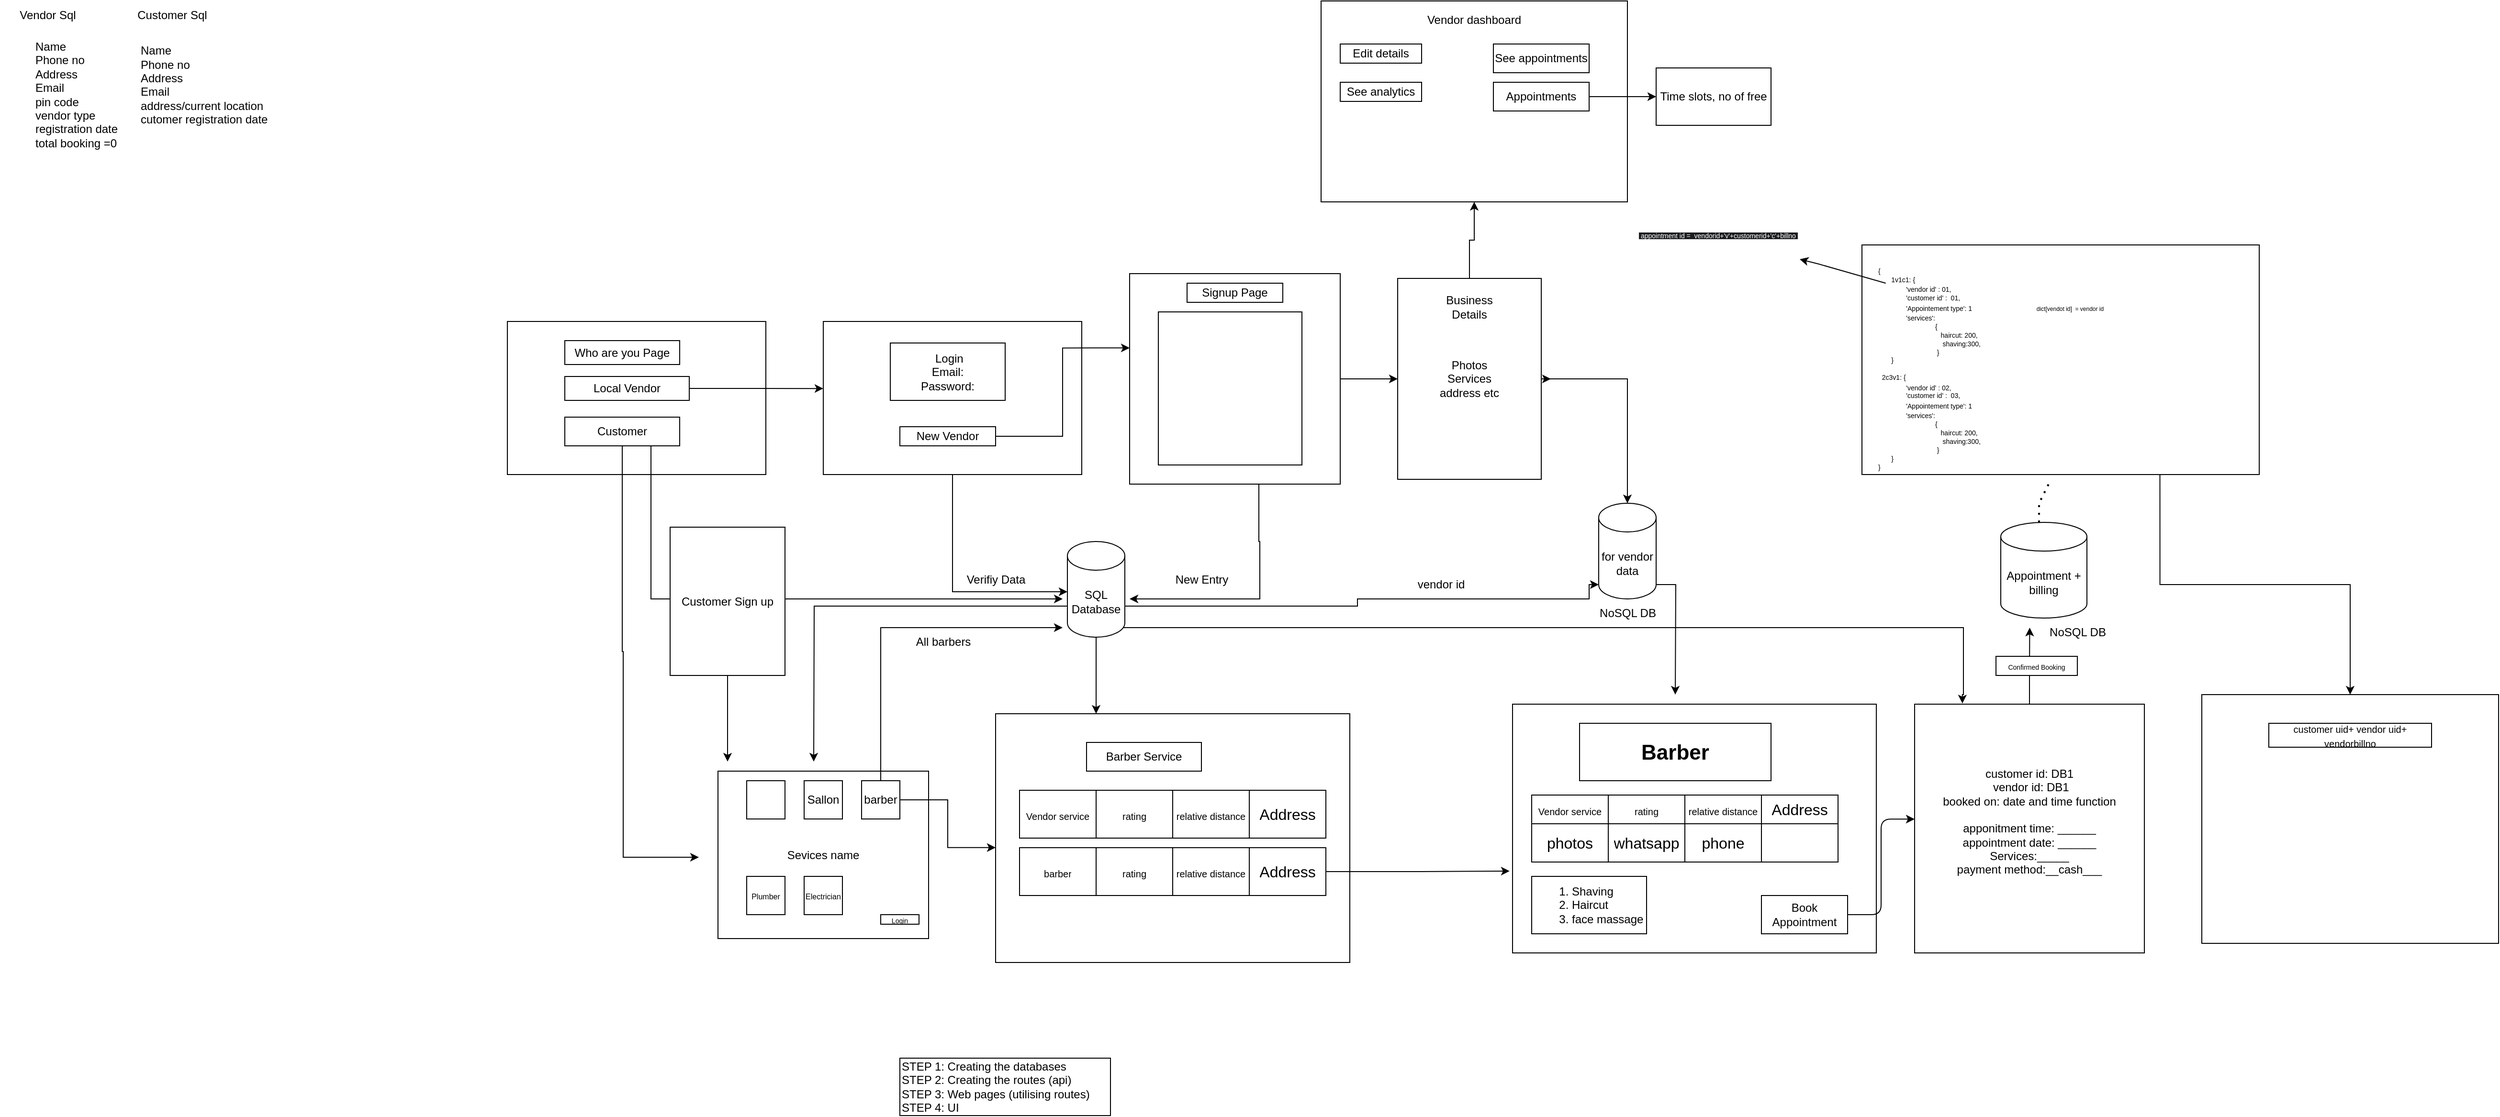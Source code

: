 <mxfile>
    <diagram name="Page-1" id="tv_1hQJkHdqZI4EBZyVL">
        <mxGraphModel dx="1446" dy="1278" grid="1" gridSize="10" guides="1" tooltips="1" connect="1" arrows="1" fold="1" page="1" pageScale="1" pageWidth="850" pageHeight="1100" math="0" shadow="0">
            <root>
                <mxCell id="0"/>
                <mxCell id="1" parent="0"/>
                <mxCell id="Dx2BUCvLWsKzCXqUlLw3-6" value="" style="rounded=0;whiteSpace=wrap;html=1;" parent="1" vertex="1">
                    <mxGeometry x="1510" y="470" width="310" height="260" as="geometry"/>
                </mxCell>
                <mxCell id="hY3pxkbxS_bQR6AZCW12-1" value="" style="rounded=0;whiteSpace=wrap;html=1;" parent="1" vertex="1">
                    <mxGeometry x="70" y="80" width="270" height="160" as="geometry"/>
                </mxCell>
                <mxCell id="hY3pxkbxS_bQR6AZCW12-2" value="&amp;nbsp;Login&lt;div&gt;Email:&lt;br&gt;Password:&lt;/div&gt;" style="rounded=0;whiteSpace=wrap;html=1;" parent="1" vertex="1">
                    <mxGeometry x="140" y="102.5" width="120" height="60" as="geometry"/>
                </mxCell>
                <mxCell id="hY3pxkbxS_bQR6AZCW12-46" style="edgeStyle=orthogonalEdgeStyle;rounded=0;orthogonalLoop=1;jettySize=auto;html=1;" parent="1" source="hY3pxkbxS_bQR6AZCW12-3" edge="1">
                    <mxGeometry relative="1" as="geometry">
                        <mxPoint x="390" y="370" as="targetPoint"/>
                        <Array as="points">
                            <mxPoint x="525" y="310"/>
                            <mxPoint x="526" y="310"/>
                            <mxPoint x="526" y="370"/>
                        </Array>
                    </mxGeometry>
                </mxCell>
                <mxCell id="Dx2BUCvLWsKzCXqUlLw3-31" value="" style="edgeStyle=orthogonalEdgeStyle;rounded=0;orthogonalLoop=1;jettySize=auto;html=1;" parent="1" source="hY3pxkbxS_bQR6AZCW12-3" target="Dx2BUCvLWsKzCXqUlLw3-30" edge="1">
                    <mxGeometry relative="1" as="geometry"/>
                </mxCell>
                <mxCell id="hY3pxkbxS_bQR6AZCW12-3" value="" style="rounded=0;whiteSpace=wrap;html=1;" parent="1" vertex="1">
                    <mxGeometry x="390" y="30" width="220" height="220" as="geometry"/>
                </mxCell>
                <mxCell id="hY3pxkbxS_bQR6AZCW12-4" value="Signup Page" style="rounded=0;whiteSpace=wrap;html=1;" parent="1" vertex="1">
                    <mxGeometry x="450" y="40" width="100" height="20" as="geometry"/>
                </mxCell>
                <mxCell id="hY3pxkbxS_bQR6AZCW12-5" value="" style="rounded=0;whiteSpace=wrap;html=1;" parent="1" vertex="1">
                    <mxGeometry x="420" y="70" width="150" height="160" as="geometry"/>
                </mxCell>
                <mxCell id="hY3pxkbxS_bQR6AZCW12-7" value="" style="rounded=0;whiteSpace=wrap;html=1;" parent="1" vertex="1">
                    <mxGeometry x="250" y="490" width="370" height="260" as="geometry"/>
                </mxCell>
                <mxCell id="hY3pxkbxS_bQR6AZCW12-8" value="Barber Service" style="rounded=0;whiteSpace=wrap;html=1;" parent="1" vertex="1">
                    <mxGeometry x="345" y="520" width="120" height="30" as="geometry"/>
                </mxCell>
                <mxCell id="hY3pxkbxS_bQR6AZCW12-31" style="edgeStyle=orthogonalEdgeStyle;rounded=0;orthogonalLoop=1;jettySize=auto;html=1;" parent="1" source="hY3pxkbxS_bQR6AZCW12-24" target="hY3pxkbxS_bQR6AZCW12-7" edge="1">
                    <mxGeometry relative="1" as="geometry">
                        <Array as="points">
                            <mxPoint x="355" y="480"/>
                            <mxPoint x="355" y="480"/>
                        </Array>
                    </mxGeometry>
                </mxCell>
                <mxCell id="hY3pxkbxS_bQR6AZCW12-91" style="edgeStyle=orthogonalEdgeStyle;rounded=0;orthogonalLoop=1;jettySize=auto;html=1;exitX=0;exitY=0;exitDx=0;exitDy=67.5;exitPerimeter=0;" parent="1" source="hY3pxkbxS_bQR6AZCW12-24" edge="1">
                    <mxGeometry relative="1" as="geometry">
                        <mxPoint x="60" y="540.0" as="targetPoint"/>
                    </mxGeometry>
                </mxCell>
                <mxCell id="Dx2BUCvLWsKzCXqUlLw3-17" style="edgeStyle=orthogonalEdgeStyle;rounded=0;orthogonalLoop=1;jettySize=auto;html=1;exitX=0.855;exitY=1;exitDx=0;exitDy=-4.35;exitPerimeter=0;entryX=0.208;entryY=-0.003;entryDx=0;entryDy=0;entryPerimeter=0;" parent="1" source="hY3pxkbxS_bQR6AZCW12-24" target="Dx2BUCvLWsKzCXqUlLw3-16" edge="1">
                    <mxGeometry relative="1" as="geometry">
                        <mxPoint x="1260" y="470" as="targetPoint"/>
                        <Array as="points">
                            <mxPoint x="376" y="400"/>
                            <mxPoint x="1261" y="400"/>
                            <mxPoint x="1261" y="470"/>
                            <mxPoint x="1260" y="470"/>
                        </Array>
                    </mxGeometry>
                </mxCell>
                <mxCell id="Dx2BUCvLWsKzCXqUlLw3-21" style="edgeStyle=orthogonalEdgeStyle;rounded=0;orthogonalLoop=1;jettySize=auto;html=1;exitX=1;exitY=0;exitDx=0;exitDy=67.5;exitPerimeter=0;entryX=0;entryY=1;entryDx=0;entryDy=-15;entryPerimeter=0;" parent="1" source="hY3pxkbxS_bQR6AZCW12-24" target="Dx2BUCvLWsKzCXqUlLw3-4" edge="1">
                    <mxGeometry relative="1" as="geometry">
                        <mxPoint x="870" y="360" as="targetPoint"/>
                        <Array as="points">
                            <mxPoint x="628" y="378"/>
                            <mxPoint x="628" y="370"/>
                            <mxPoint x="870" y="370"/>
                            <mxPoint x="870" y="355"/>
                        </Array>
                    </mxGeometry>
                </mxCell>
                <mxCell id="hY3pxkbxS_bQR6AZCW12-24" value="SQL Database" style="shape=cylinder3;whiteSpace=wrap;html=1;boundedLbl=1;backgroundOutline=1;size=15;" parent="1" vertex="1">
                    <mxGeometry x="325" y="310" width="60" height="100" as="geometry"/>
                </mxCell>
                <mxCell id="hY3pxkbxS_bQR6AZCW12-25" style="edgeStyle=orthogonalEdgeStyle;rounded=0;orthogonalLoop=1;jettySize=auto;html=1;entryX=0;entryY=0;entryDx=0;entryDy=52.5;entryPerimeter=0;" parent="1" source="hY3pxkbxS_bQR6AZCW12-1" target="hY3pxkbxS_bQR6AZCW12-24" edge="1">
                    <mxGeometry relative="1" as="geometry"/>
                </mxCell>
                <mxCell id="hY3pxkbxS_bQR6AZCW12-27" value="Verifiy Data" style="text;html=1;align=center;verticalAlign=middle;resizable=0;points=[];autosize=1;strokeColor=none;fillColor=none;" parent="1" vertex="1">
                    <mxGeometry x="210" y="335" width="80" height="30" as="geometry"/>
                </mxCell>
                <mxCell id="hY3pxkbxS_bQR6AZCW12-29" value="New Entry" style="text;html=1;align=center;verticalAlign=middle;resizable=0;points=[];autosize=1;strokeColor=none;fillColor=none;" parent="1" vertex="1">
                    <mxGeometry x="425" y="335" width="80" height="30" as="geometry"/>
                </mxCell>
                <mxCell id="hY3pxkbxS_bQR6AZCW12-32" value="" style="rounded=0;whiteSpace=wrap;html=1;" parent="1" vertex="1">
                    <mxGeometry x="-260" y="80" width="270" height="160" as="geometry"/>
                </mxCell>
                <mxCell id="hY3pxkbxS_bQR6AZCW12-33" value="Who are you Page" style="rounded=0;whiteSpace=wrap;html=1;" parent="1" vertex="1">
                    <mxGeometry x="-200" y="100" width="120" height="25" as="geometry"/>
                </mxCell>
                <mxCell id="hY3pxkbxS_bQR6AZCW12-38" value="Local Vendor" style="rounded=0;whiteSpace=wrap;html=1;" parent="1" vertex="1">
                    <mxGeometry x="-200" y="137.5" width="130" height="25" as="geometry"/>
                </mxCell>
                <mxCell id="hY3pxkbxS_bQR6AZCW12-41" style="edgeStyle=orthogonalEdgeStyle;rounded=0;orthogonalLoop=1;jettySize=auto;html=1;" parent="1" source="hY3pxkbxS_bQR6AZCW12-39" edge="1">
                    <mxGeometry relative="1" as="geometry">
                        <mxPoint x="-60" y="640" as="targetPoint"/>
                        <Array as="points">
                            <mxPoint x="-140" y="425"/>
                            <mxPoint x="-139" y="425"/>
                        </Array>
                    </mxGeometry>
                </mxCell>
                <mxCell id="zxe9tG6tnXQUL3xIdXfx-1" style="edgeStyle=orthogonalEdgeStyle;rounded=0;orthogonalLoop=1;jettySize=auto;html=1;exitX=0.75;exitY=1;exitDx=0;exitDy=0;endArrow=classic;endFill=1;" parent="1" edge="1">
                    <mxGeometry relative="1" as="geometry">
                        <mxPoint x="320" y="370" as="targetPoint"/>
                        <mxPoint x="-110" y="210" as="sourcePoint"/>
                        <Array as="points">
                            <mxPoint x="-110" y="310"/>
                            <mxPoint x="-110" y="310"/>
                        </Array>
                    </mxGeometry>
                </mxCell>
                <mxCell id="hY3pxkbxS_bQR6AZCW12-39" value="Customer" style="rounded=0;whiteSpace=wrap;html=1;" parent="1" vertex="1">
                    <mxGeometry x="-200" y="180" width="120" height="30" as="geometry"/>
                </mxCell>
                <mxCell id="hY3pxkbxS_bQR6AZCW12-40" style="edgeStyle=orthogonalEdgeStyle;rounded=0;orthogonalLoop=1;jettySize=auto;html=1;entryX=0;entryY=0.438;entryDx=0;entryDy=0;entryPerimeter=0;" parent="1" source="hY3pxkbxS_bQR6AZCW12-38" target="hY3pxkbxS_bQR6AZCW12-1" edge="1">
                    <mxGeometry relative="1" as="geometry"/>
                </mxCell>
                <mxCell id="hY3pxkbxS_bQR6AZCW12-44" style="edgeStyle=orthogonalEdgeStyle;rounded=0;orthogonalLoop=1;jettySize=auto;html=1;entryX=0;entryY=0.353;entryDx=0;entryDy=0;entryPerimeter=0;" parent="1" source="hY3pxkbxS_bQR6AZCW12-43" target="hY3pxkbxS_bQR6AZCW12-3" edge="1">
                    <mxGeometry relative="1" as="geometry">
                        <mxPoint x="360" y="110" as="targetPoint"/>
                    </mxGeometry>
                </mxCell>
                <mxCell id="hY3pxkbxS_bQR6AZCW12-43" value="New Vendor" style="rounded=0;whiteSpace=wrap;html=1;" parent="1" vertex="1">
                    <mxGeometry x="150" y="190" width="100" height="20" as="geometry"/>
                </mxCell>
                <mxCell id="hY3pxkbxS_bQR6AZCW12-52" value="" style="shape=table;startSize=0;container=1;collapsible=0;childLayout=tableLayout;fontSize=16;" parent="1" vertex="1">
                    <mxGeometry x="275" y="570" width="320" height="50" as="geometry"/>
                </mxCell>
                <mxCell id="hY3pxkbxS_bQR6AZCW12-53" value="" style="shape=tableRow;horizontal=0;startSize=0;swimlaneHead=0;swimlaneBody=0;strokeColor=inherit;top=0;left=0;bottom=0;right=0;collapsible=0;dropTarget=0;fillColor=none;points=[[0,0.5],[1,0.5]];portConstraint=eastwest;fontSize=16;" parent="hY3pxkbxS_bQR6AZCW12-52" vertex="1">
                    <mxGeometry width="320" height="50" as="geometry"/>
                </mxCell>
                <mxCell id="hY3pxkbxS_bQR6AZCW12-70" value="&lt;font style=&quot;font-size: 10px;&quot;&gt;Vendor service&lt;/font&gt;" style="shape=partialRectangle;html=1;whiteSpace=wrap;connectable=0;strokeColor=inherit;overflow=hidden;fillColor=none;top=0;left=0;bottom=0;right=0;pointerEvents=1;fontSize=16;" parent="hY3pxkbxS_bQR6AZCW12-53" vertex="1">
                    <mxGeometry width="80" height="50" as="geometry">
                        <mxRectangle width="80" height="50" as="alternateBounds"/>
                    </mxGeometry>
                </mxCell>
                <mxCell id="hY3pxkbxS_bQR6AZCW12-83" value="&lt;font size=&quot;1&quot;&gt;rating&lt;/font&gt;" style="shape=partialRectangle;html=1;whiteSpace=wrap;connectable=0;strokeColor=inherit;overflow=hidden;fillColor=none;top=0;left=0;bottom=0;right=0;pointerEvents=1;fontSize=16;" parent="hY3pxkbxS_bQR6AZCW12-53" vertex="1">
                    <mxGeometry x="80" width="80" height="50" as="geometry">
                        <mxRectangle width="80" height="50" as="alternateBounds"/>
                    </mxGeometry>
                </mxCell>
                <mxCell id="hY3pxkbxS_bQR6AZCW12-84" value="&lt;font style=&quot;font-size: 10px;&quot;&gt;relative distance&lt;/font&gt;" style="shape=partialRectangle;html=1;whiteSpace=wrap;connectable=0;strokeColor=inherit;overflow=hidden;fillColor=none;top=0;left=0;bottom=0;right=0;pointerEvents=1;fontSize=16;" parent="hY3pxkbxS_bQR6AZCW12-53" vertex="1">
                    <mxGeometry x="160" width="80" height="50" as="geometry">
                        <mxRectangle width="80" height="50" as="alternateBounds"/>
                    </mxGeometry>
                </mxCell>
                <mxCell id="hY3pxkbxS_bQR6AZCW12-85" value="Address" style="shape=partialRectangle;html=1;whiteSpace=wrap;connectable=0;strokeColor=inherit;overflow=hidden;fillColor=none;top=0;left=0;bottom=0;right=0;pointerEvents=1;fontSize=16;" parent="hY3pxkbxS_bQR6AZCW12-53" vertex="1">
                    <mxGeometry x="240" width="80" height="50" as="geometry">
                        <mxRectangle width="80" height="50" as="alternateBounds"/>
                    </mxGeometry>
                </mxCell>
                <mxCell id="hY3pxkbxS_bQR6AZCW12-87" value="Sevices name" style="whiteSpace=wrap;html=1;" parent="1" vertex="1">
                    <mxGeometry x="-40" y="550" width="220" height="175" as="geometry"/>
                </mxCell>
                <mxCell id="hY3pxkbxS_bQR6AZCW12-93" style="edgeStyle=orthogonalEdgeStyle;rounded=0;orthogonalLoop=1;jettySize=auto;html=1;exitX=0.5;exitY=0;exitDx=0;exitDy=0;" parent="1" source="hY3pxkbxS_bQR6AZCW12-88" edge="1">
                    <mxGeometry relative="1" as="geometry">
                        <mxPoint x="320" y="400" as="targetPoint"/>
                        <Array as="points">
                            <mxPoint x="130" y="410"/>
                            <mxPoint x="130" y="410"/>
                        </Array>
                    </mxGeometry>
                </mxCell>
                <mxCell id="hY3pxkbxS_bQR6AZCW12-104" style="edgeStyle=elbowEdgeStyle;rounded=0;orthogonalLoop=1;jettySize=auto;html=1;exitX=1;exitY=0.5;exitDx=0;exitDy=0;entryX=0;entryY=0.538;entryDx=0;entryDy=0;entryPerimeter=0;" parent="1" target="hY3pxkbxS_bQR6AZCW12-7" edge="1">
                    <mxGeometry relative="1" as="geometry">
                        <mxPoint x="150" y="580.01" as="sourcePoint"/>
                        <mxPoint x="190" y="640.01" as="targetPoint"/>
                    </mxGeometry>
                </mxCell>
                <mxCell id="hY3pxkbxS_bQR6AZCW12-88" value="barber" style="whiteSpace=wrap;html=1;aspect=fixed;" parent="1" vertex="1">
                    <mxGeometry x="110" y="560" width="40" height="40" as="geometry"/>
                </mxCell>
                <mxCell id="hY3pxkbxS_bQR6AZCW12-89" value="" style="whiteSpace=wrap;html=1;aspect=fixed;" parent="1" vertex="1">
                    <mxGeometry x="-10" y="560" width="40" height="40" as="geometry"/>
                </mxCell>
                <mxCell id="hY3pxkbxS_bQR6AZCW12-90" value="Sallon" style="whiteSpace=wrap;html=1;aspect=fixed;" parent="1" vertex="1">
                    <mxGeometry x="50" y="560" width="40" height="40" as="geometry"/>
                </mxCell>
                <mxCell id="hY3pxkbxS_bQR6AZCW12-96" value="All barbers" style="text;html=1;align=center;verticalAlign=middle;resizable=0;points=[];autosize=1;strokeColor=none;fillColor=none;" parent="1" vertex="1">
                    <mxGeometry x="155" y="400" width="80" height="30" as="geometry"/>
                </mxCell>
                <mxCell id="hY3pxkbxS_bQR6AZCW12-98" value="" style="shape=table;startSize=0;container=1;collapsible=0;childLayout=tableLayout;fontSize=16;" parent="1" vertex="1">
                    <mxGeometry x="275" y="630" width="320" height="50" as="geometry"/>
                </mxCell>
                <mxCell id="hY3pxkbxS_bQR6AZCW12-99" value="" style="shape=tableRow;horizontal=0;startSize=0;swimlaneHead=0;swimlaneBody=0;strokeColor=inherit;top=0;left=0;bottom=0;right=0;collapsible=0;dropTarget=0;fillColor=none;points=[[0,0.5],[1,0.5]];portConstraint=eastwest;fontSize=16;" parent="hY3pxkbxS_bQR6AZCW12-98" vertex="1">
                    <mxGeometry width="320" height="50" as="geometry"/>
                </mxCell>
                <mxCell id="hY3pxkbxS_bQR6AZCW12-100" value="&lt;span style=&quot;font-size: 10px;&quot;&gt;barber&lt;/span&gt;" style="shape=partialRectangle;html=1;whiteSpace=wrap;connectable=0;strokeColor=inherit;overflow=hidden;fillColor=none;top=0;left=0;bottom=0;right=0;pointerEvents=1;fontSize=16;" parent="hY3pxkbxS_bQR6AZCW12-99" vertex="1">
                    <mxGeometry width="80" height="50" as="geometry">
                        <mxRectangle width="80" height="50" as="alternateBounds"/>
                    </mxGeometry>
                </mxCell>
                <mxCell id="hY3pxkbxS_bQR6AZCW12-101" value="&lt;font size=&quot;1&quot;&gt;rating&lt;/font&gt;" style="shape=partialRectangle;html=1;whiteSpace=wrap;connectable=0;strokeColor=inherit;overflow=hidden;fillColor=none;top=0;left=0;bottom=0;right=0;pointerEvents=1;fontSize=16;" parent="hY3pxkbxS_bQR6AZCW12-99" vertex="1">
                    <mxGeometry x="80" width="80" height="50" as="geometry">
                        <mxRectangle width="80" height="50" as="alternateBounds"/>
                    </mxGeometry>
                </mxCell>
                <mxCell id="hY3pxkbxS_bQR6AZCW12-102" value="&lt;font style=&quot;font-size: 10px;&quot;&gt;relative distance&lt;/font&gt;" style="shape=partialRectangle;html=1;whiteSpace=wrap;connectable=0;strokeColor=inherit;overflow=hidden;fillColor=none;top=0;left=0;bottom=0;right=0;pointerEvents=1;fontSize=16;" parent="hY3pxkbxS_bQR6AZCW12-99" vertex="1">
                    <mxGeometry x="160" width="80" height="50" as="geometry">
                        <mxRectangle width="80" height="50" as="alternateBounds"/>
                    </mxGeometry>
                </mxCell>
                <mxCell id="hY3pxkbxS_bQR6AZCW12-103" value="Address" style="shape=partialRectangle;html=1;whiteSpace=wrap;connectable=0;strokeColor=inherit;overflow=hidden;fillColor=none;top=0;left=0;bottom=0;right=0;pointerEvents=1;fontSize=16;" parent="hY3pxkbxS_bQR6AZCW12-99" vertex="1">
                    <mxGeometry x="240" width="80" height="50" as="geometry">
                        <mxRectangle width="80" height="50" as="alternateBounds"/>
                    </mxGeometry>
                </mxCell>
                <mxCell id="hY3pxkbxS_bQR6AZCW12-105" value="&lt;h1&gt;&lt;br&gt;&lt;/h1&gt;" style="rounded=0;whiteSpace=wrap;html=1;align=center;" parent="1" vertex="1">
                    <mxGeometry x="790" y="480" width="380" height="260" as="geometry"/>
                </mxCell>
                <mxCell id="hY3pxkbxS_bQR6AZCW12-106" style="edgeStyle=orthogonalEdgeStyle;rounded=0;orthogonalLoop=1;jettySize=auto;html=1;exitX=1;exitY=0.5;exitDx=0;exitDy=0;entryX=-0.008;entryY=0.671;entryDx=0;entryDy=0;entryPerimeter=0;" parent="1" source="hY3pxkbxS_bQR6AZCW12-99" target="hY3pxkbxS_bQR6AZCW12-105" edge="1">
                    <mxGeometry relative="1" as="geometry"/>
                </mxCell>
                <mxCell id="hY3pxkbxS_bQR6AZCW12-107" value="&lt;h1&gt;&lt;font style=&quot;font-size: 22px;&quot;&gt;Barber&lt;/font&gt;&lt;/h1&gt;" style="rounded=0;whiteSpace=wrap;html=1;" parent="1" vertex="1">
                    <mxGeometry x="860" y="500" width="200" height="60" as="geometry"/>
                </mxCell>
                <mxCell id="hY3pxkbxS_bQR6AZCW12-108" value="" style="shape=table;startSize=0;container=1;collapsible=0;childLayout=tableLayout;fontSize=16;" parent="1" vertex="1">
                    <mxGeometry x="810" y="575" width="320" height="70" as="geometry"/>
                </mxCell>
                <mxCell id="hY3pxkbxS_bQR6AZCW12-109" value="" style="shape=tableRow;horizontal=0;startSize=0;swimlaneHead=0;swimlaneBody=0;strokeColor=inherit;top=0;left=0;bottom=0;right=0;collapsible=0;dropTarget=0;fillColor=none;points=[[0,0.5],[1,0.5]];portConstraint=eastwest;fontSize=16;" parent="hY3pxkbxS_bQR6AZCW12-108" vertex="1">
                    <mxGeometry width="320" height="30" as="geometry"/>
                </mxCell>
                <mxCell id="hY3pxkbxS_bQR6AZCW12-110" value="&lt;font style=&quot;font-size: 10px;&quot;&gt;Vendor service&lt;/font&gt;" style="shape=partialRectangle;html=1;whiteSpace=wrap;connectable=0;strokeColor=inherit;overflow=hidden;fillColor=none;top=0;left=0;bottom=0;right=0;pointerEvents=1;fontSize=16;" parent="hY3pxkbxS_bQR6AZCW12-109" vertex="1">
                    <mxGeometry width="80" height="30" as="geometry">
                        <mxRectangle width="80" height="30" as="alternateBounds"/>
                    </mxGeometry>
                </mxCell>
                <mxCell id="hY3pxkbxS_bQR6AZCW12-111" value="&lt;font size=&quot;1&quot;&gt;rating&lt;/font&gt;" style="shape=partialRectangle;html=1;whiteSpace=wrap;connectable=0;strokeColor=inherit;overflow=hidden;fillColor=none;top=0;left=0;bottom=0;right=0;pointerEvents=1;fontSize=16;" parent="hY3pxkbxS_bQR6AZCW12-109" vertex="1">
                    <mxGeometry x="80" width="80" height="30" as="geometry">
                        <mxRectangle width="80" height="30" as="alternateBounds"/>
                    </mxGeometry>
                </mxCell>
                <mxCell id="hY3pxkbxS_bQR6AZCW12-112" value="&lt;font style=&quot;font-size: 10px;&quot;&gt;relative distance&lt;/font&gt;" style="shape=partialRectangle;html=1;whiteSpace=wrap;connectable=0;strokeColor=inherit;overflow=hidden;fillColor=none;top=0;left=0;bottom=0;right=0;pointerEvents=1;fontSize=16;" parent="hY3pxkbxS_bQR6AZCW12-109" vertex="1">
                    <mxGeometry x="160" width="80" height="30" as="geometry">
                        <mxRectangle width="80" height="30" as="alternateBounds"/>
                    </mxGeometry>
                </mxCell>
                <mxCell id="hY3pxkbxS_bQR6AZCW12-113" value="Address" style="shape=partialRectangle;html=1;whiteSpace=wrap;connectable=0;strokeColor=inherit;overflow=hidden;fillColor=none;top=0;left=0;bottom=0;right=0;pointerEvents=1;fontSize=16;" parent="hY3pxkbxS_bQR6AZCW12-109" vertex="1">
                    <mxGeometry x="240" width="80" height="30" as="geometry">
                        <mxRectangle width="80" height="30" as="alternateBounds"/>
                    </mxGeometry>
                </mxCell>
                <mxCell id="hY3pxkbxS_bQR6AZCW12-115" style="shape=tableRow;horizontal=0;startSize=0;swimlaneHead=0;swimlaneBody=0;strokeColor=inherit;top=0;left=0;bottom=0;right=0;collapsible=0;dropTarget=0;fillColor=none;points=[[0,0.5],[1,0.5]];portConstraint=eastwest;fontSize=16;" parent="hY3pxkbxS_bQR6AZCW12-108" vertex="1">
                    <mxGeometry y="30" width="320" height="40" as="geometry"/>
                </mxCell>
                <mxCell id="hY3pxkbxS_bQR6AZCW12-116" value="photos" style="shape=partialRectangle;html=1;whiteSpace=wrap;connectable=0;strokeColor=inherit;overflow=hidden;fillColor=none;top=0;left=0;bottom=0;right=0;pointerEvents=1;fontSize=16;" parent="hY3pxkbxS_bQR6AZCW12-115" vertex="1">
                    <mxGeometry width="80" height="40" as="geometry">
                        <mxRectangle width="80" height="40" as="alternateBounds"/>
                    </mxGeometry>
                </mxCell>
                <mxCell id="hY3pxkbxS_bQR6AZCW12-117" value="whatsapp" style="shape=partialRectangle;html=1;whiteSpace=wrap;connectable=0;strokeColor=inherit;overflow=hidden;fillColor=none;top=0;left=0;bottom=0;right=0;pointerEvents=1;fontSize=16;" parent="hY3pxkbxS_bQR6AZCW12-115" vertex="1">
                    <mxGeometry x="80" width="80" height="40" as="geometry">
                        <mxRectangle width="80" height="40" as="alternateBounds"/>
                    </mxGeometry>
                </mxCell>
                <mxCell id="hY3pxkbxS_bQR6AZCW12-118" value="phone" style="shape=partialRectangle;html=1;whiteSpace=wrap;connectable=0;strokeColor=inherit;overflow=hidden;fillColor=none;top=0;left=0;bottom=0;right=0;pointerEvents=1;fontSize=16;" parent="hY3pxkbxS_bQR6AZCW12-115" vertex="1">
                    <mxGeometry x="160" width="80" height="40" as="geometry">
                        <mxRectangle width="80" height="40" as="alternateBounds"/>
                    </mxGeometry>
                </mxCell>
                <mxCell id="hY3pxkbxS_bQR6AZCW12-119" style="shape=partialRectangle;html=1;whiteSpace=wrap;connectable=0;strokeColor=inherit;overflow=hidden;fillColor=none;top=0;left=0;bottom=0;right=0;pointerEvents=1;fontSize=16;" parent="hY3pxkbxS_bQR6AZCW12-115" vertex="1">
                    <mxGeometry x="240" width="80" height="40" as="geometry">
                        <mxRectangle width="80" height="40" as="alternateBounds"/>
                    </mxGeometry>
                </mxCell>
                <mxCell id="Dx2BUCvLWsKzCXqUlLw3-1" value="&lt;font style=&quot;font-size: 8px;&quot;&gt;Plumber&lt;/font&gt;" style="whiteSpace=wrap;html=1;aspect=fixed;" parent="1" vertex="1">
                    <mxGeometry x="-10" y="660" width="40" height="40" as="geometry"/>
                </mxCell>
                <mxCell id="Dx2BUCvLWsKzCXqUlLw3-2" value="&lt;font style=&quot;font-size: 8px;&quot;&gt;Electrician&lt;/font&gt;" style="whiteSpace=wrap;html=1;aspect=fixed;" parent="1" vertex="1">
                    <mxGeometry x="50" y="660" width="40" height="40" as="geometry"/>
                </mxCell>
                <mxCell id="Dx2BUCvLWsKzCXqUlLw3-3" value="&lt;ol&gt;&lt;li&gt;&lt;font&gt;Shaving&lt;/font&gt;&lt;/li&gt;&lt;li&gt;&lt;font&gt;Haircut&lt;/font&gt;&lt;/li&gt;&lt;li&gt;&lt;font&gt;face massage&lt;/font&gt;&lt;/li&gt;&lt;/ol&gt;" style="rounded=0;whiteSpace=wrap;html=1;align=left;" parent="1" vertex="1">
                    <mxGeometry x="810" y="660" width="120" height="60" as="geometry"/>
                </mxCell>
                <mxCell id="zxe9tG6tnXQUL3xIdXfx-3" style="edgeStyle=orthogonalEdgeStyle;rounded=0;orthogonalLoop=1;jettySize=auto;html=1;exitX=1;exitY=1;exitDx=0;exitDy=-15;exitPerimeter=0;" parent="1" source="Dx2BUCvLWsKzCXqUlLw3-4" edge="1">
                    <mxGeometry relative="1" as="geometry">
                        <mxPoint x="960" y="470" as="targetPoint"/>
                    </mxGeometry>
                </mxCell>
                <mxCell id="Dx2BUCvLWsKzCXqUlLw3-4" value="for vendor data" style="shape=cylinder3;whiteSpace=wrap;html=1;boundedLbl=1;backgroundOutline=1;size=15;" parent="1" vertex="1">
                    <mxGeometry x="880" y="270" width="60" height="100" as="geometry"/>
                </mxCell>
                <mxCell id="Dx2BUCvLWsKzCXqUlLw3-5" value="&lt;font size=&quot;1&quot;&gt;customer uid+ vendor uid+ vendorbillno&lt;/font&gt;" style="rounded=0;whiteSpace=wrap;html=1;" parent="1" vertex="1">
                    <mxGeometry x="1580" y="500" width="170" height="25" as="geometry"/>
                </mxCell>
                <mxCell id="Dx2BUCvLWsKzCXqUlLw3-7" value="Appointment + billing" style="shape=cylinder3;whiteSpace=wrap;html=1;boundedLbl=1;backgroundOutline=1;size=15;" parent="1" vertex="1">
                    <mxGeometry x="1300" y="290" width="90" height="100" as="geometry"/>
                </mxCell>
                <mxCell id="Dx2BUCvLWsKzCXqUlLw3-26" style="edgeStyle=orthogonalEdgeStyle;rounded=0;orthogonalLoop=1;jettySize=auto;html=1;exitX=0.75;exitY=1;exitDx=0;exitDy=0;" parent="1" source="Dx2BUCvLWsKzCXqUlLw3-9" target="Dx2BUCvLWsKzCXqUlLw3-6" edge="1">
                    <mxGeometry relative="1" as="geometry"/>
                </mxCell>
                <mxCell id="Dx2BUCvLWsKzCXqUlLw3-9" value="&lt;br&gt;&lt;div&gt;&lt;br&gt;&lt;/div&gt;" style="rounded=0;whiteSpace=wrap;html=1;align=left;" parent="1" vertex="1">
                    <mxGeometry x="1155" width="415" height="240" as="geometry"/>
                </mxCell>
                <mxCell id="Dx2BUCvLWsKzCXqUlLw3-11" value="" style="endArrow=none;dashed=1;html=1;dashPattern=1 3;strokeWidth=2;rounded=0;" parent="1" edge="1">
                    <mxGeometry width="50" height="50" relative="1" as="geometry">
                        <mxPoint x="1340" y="290" as="sourcePoint"/>
                        <mxPoint x="1350" y="250" as="targetPoint"/>
                        <Array as="points">
                            <mxPoint x="1340" y="270"/>
                        </Array>
                    </mxGeometry>
                </mxCell>
                <mxCell id="Dx2BUCvLWsKzCXqUlLw3-12" value="&lt;div style=&quot;line-height: 70%;&quot;&gt;&lt;font style=&quot;font-size: 7px; line-height: 70%;&quot;&gt;{&lt;/font&gt;&lt;div&gt;&lt;font style=&quot;font-size: 7px; line-height: 70%;&quot;&gt;&amp;nbsp; &amp;nbsp; &amp;nbsp;&amp;nbsp;&lt;/font&gt;&lt;span style=&quot;font-size: 7px; background-color: transparent; color: light-dark(rgb(0, 0, 0), rgb(255, 255, 255)); line-height: 70%;&quot;&gt;&amp;nbsp;1v1c1:&amp;nbsp;&lt;/span&gt;&lt;span style=&quot;background-color: transparent; color: light-dark(rgb(0, 0, 0), rgb(255, 255, 255)); font-size: 7px;&quot;&gt;{&lt;/span&gt;&lt;/div&gt;&lt;div&gt;&lt;font style=&quot;font-size: 7px; line-height: 70%;&quot;&gt;&amp;nbsp; &amp;nbsp; &amp;nbsp; &amp;nbsp; &amp;nbsp; &amp;nbsp; &amp;nbsp; &amp;nbsp;&#39;vendor id&#39; : 01,&lt;/font&gt;&lt;/div&gt;&lt;div&gt;&lt;font style=&quot;font-size: 7px; line-height: 70%;&quot;&gt;&amp;nbsp; &amp;nbsp; &amp;nbsp; &amp;nbsp; &amp;nbsp; &amp;nbsp; &amp;nbsp; &amp;nbsp;&#39;customer id&#39; :&amp;nbsp; 01,&lt;/font&gt;&lt;span style=&quot;font-size: 7px; background-color: transparent; color: light-dark(rgb(0, 0, 0), rgb(255, 255, 255));&quot;&gt;&amp;nbsp; &amp;nbsp;&lt;/span&gt;&lt;/div&gt;&lt;div&gt;&lt;span style=&quot;font-size: 7px; background-color: transparent; color: light-dark(rgb(0, 0, 0), rgb(255, 255, 255));&quot;&gt;&amp;nbsp; &amp;nbsp; &amp;nbsp; &amp;nbsp; &amp;nbsp; &amp;nbsp; &amp;nbsp; &amp;nbsp;&#39;Appointement type&#39;: 1&lt;/span&gt;&lt;/div&gt;&lt;div&gt;&lt;font style=&quot;font-size: 7px; line-height: 70%;&quot;&gt;&amp;nbsp; &amp;nbsp; &amp;nbsp; &amp;nbsp; &amp;nbsp; &amp;nbsp; &amp;nbsp; &amp;nbsp;&#39;services&#39;:&amp;nbsp;&lt;/font&gt;&lt;/div&gt;&lt;/div&gt;&lt;blockquote style=&quot;margin: 0 0 0 40px; border: none; padding: 0px;&quot;&gt;&lt;div style=&quot;line-height: 70%;&quot;&gt;&lt;div&gt;&lt;font style=&quot;font-size: 7px; line-height: 70%;&quot;&gt;&amp;nbsp; &amp;nbsp; &amp;nbsp; &amp;nbsp; &amp;nbsp; {&amp;nbsp;&lt;/font&gt;&lt;/div&gt;&lt;/div&gt;&lt;div style=&quot;line-height: 70%;&quot;&gt;&lt;div&gt;&lt;font style=&quot;font-size: 7px; line-height: 70%;&quot;&gt;&amp;nbsp; &amp;nbsp; &amp;nbsp; &amp;nbsp; &amp;nbsp; &amp;nbsp; &amp;nbsp;haircut: 200,&lt;/font&gt;&lt;/div&gt;&lt;/div&gt;&lt;div style=&quot;line-height: 70%;&quot;&gt;&lt;div&gt;&lt;font style=&quot;font-size: 7px; line-height: 70%;&quot;&gt;&amp;nbsp; &amp;nbsp; &amp;nbsp; &amp;nbsp; &amp;nbsp; &amp;nbsp; &amp;nbsp; shaving:300,&lt;/font&gt;&lt;/div&gt;&lt;/div&gt;&lt;div style=&quot;line-height: 70%;&quot;&gt;&lt;div&gt;&lt;font style=&quot;font-size: 7px; line-height: 70%;&quot;&gt;&amp;nbsp; &amp;nbsp; &amp;nbsp; &amp;nbsp; &amp;nbsp; &amp;nbsp;}&lt;/font&gt;&lt;/div&gt;&lt;/div&gt;&lt;/blockquote&gt;&lt;div style=&quot;line-height: 70%;&quot;&gt;&lt;div&gt;&lt;font style=&quot;font-size: 7px; line-height: 70%;&quot;&gt;&amp;nbsp; &amp;nbsp; &amp;nbsp; &amp;nbsp;}&lt;/font&gt;&lt;/div&gt;&lt;div&gt;&lt;font style=&quot;font-size: 7px; line-height: 70%;&quot;&gt;&lt;br&gt;&lt;/font&gt;&lt;/div&gt;&lt;div&gt;&lt;font style=&quot;font-size: 7px; line-height: 70%;&quot;&gt;&lt;div style=&quot;font-size: 12px; line-height: 8.4px;&quot;&gt;&lt;div&gt;&lt;font style=&quot;font-size: 7px; line-height: 4.9px;&quot;&gt;&amp;nbsp;&lt;/font&gt;&lt;span style=&quot;font-size: 7px; background-color: transparent; color: light-dark(rgb(0, 0, 0), rgb(255, 255, 255)); line-height: 4.9px;&quot;&gt;&amp;nbsp;2c3v1:&amp;nbsp;&lt;/span&gt;&lt;span style=&quot;background-color: transparent; color: light-dark(rgb(0, 0, 0), rgb(255, 255, 255)); font-size: 7px;&quot;&gt;{&lt;/span&gt;&lt;/div&gt;&lt;div&gt;&lt;font style=&quot;font-size: 7px; line-height: 4.9px;&quot;&gt;&amp;nbsp; &amp;nbsp; &amp;nbsp; &amp;nbsp; &amp;nbsp; &amp;nbsp; &amp;nbsp; &amp;nbsp;&#39;vendor id&#39; : 02,&lt;/font&gt;&lt;/div&gt;&lt;div&gt;&lt;font style=&quot;font-size: 7px; line-height: 4.9px;&quot;&gt;&amp;nbsp; &amp;nbsp; &amp;nbsp; &amp;nbsp; &amp;nbsp; &amp;nbsp; &amp;nbsp; &amp;nbsp;&#39;customer id&#39; :&amp;nbsp; 03,&lt;/font&gt;&lt;span style=&quot;font-size: 7px; background-color: transparent; color: light-dark(rgb(0, 0, 0), rgb(255, 255, 255));&quot;&gt;&amp;nbsp; &amp;nbsp;&lt;/span&gt;&lt;/div&gt;&lt;div&gt;&lt;span style=&quot;font-size: 7px; background-color: transparent; color: light-dark(rgb(0, 0, 0), rgb(255, 255, 255));&quot;&gt;&amp;nbsp; &amp;nbsp; &amp;nbsp; &amp;nbsp; &amp;nbsp; &amp;nbsp; &amp;nbsp; &amp;nbsp;&#39;Appointement type&#39;: 1&lt;/span&gt;&lt;/div&gt;&lt;div&gt;&lt;font style=&quot;font-size: 7px; line-height: 4.9px;&quot;&gt;&amp;nbsp; &amp;nbsp; &amp;nbsp; &amp;nbsp; &amp;nbsp; &amp;nbsp; &amp;nbsp; &amp;nbsp;&#39;services&#39;:&amp;nbsp;&lt;/font&gt;&lt;/div&gt;&lt;/div&gt;&lt;blockquote style=&quot;font-size: 12px; margin: 0px 0px 0px 40px; border: none; padding: 0px;&quot;&gt;&lt;div style=&quot;line-height: 8.4px;&quot;&gt;&lt;font style=&quot;font-size: 7px; line-height: 4.9px;&quot;&gt;&amp;nbsp; &amp;nbsp; &amp;nbsp; &amp;nbsp; &amp;nbsp; {&amp;nbsp;&lt;/font&gt;&lt;/div&gt;&lt;div style=&quot;line-height: 8.4px;&quot;&gt;&lt;font style=&quot;font-size: 7px; line-height: 4.9px;&quot;&gt;&amp;nbsp; &amp;nbsp; &amp;nbsp; &amp;nbsp; &amp;nbsp; &amp;nbsp; &amp;nbsp;haircut: 200,&lt;/font&gt;&lt;/div&gt;&lt;div style=&quot;line-height: 8.4px;&quot;&gt;&lt;font style=&quot;font-size: 7px; line-height: 4.9px;&quot;&gt;&amp;nbsp; &amp;nbsp; &amp;nbsp; &amp;nbsp; &amp;nbsp; &amp;nbsp; &amp;nbsp; shaving:300,&lt;/font&gt;&lt;/div&gt;&lt;div style=&quot;line-height: 8.4px;&quot;&gt;&lt;font style=&quot;font-size: 7px; line-height: 4.9px;&quot;&gt;&amp;nbsp; &amp;nbsp; &amp;nbsp; &amp;nbsp; &amp;nbsp; &amp;nbsp;}&lt;/font&gt;&lt;/div&gt;&lt;/blockquote&gt;&lt;div style=&quot;font-size: 12px; line-height: 8.4px;&quot;&gt;&lt;font style=&quot;font-size: 7px; line-height: 4.9px;&quot;&gt;&amp;nbsp; &amp;nbsp; &amp;nbsp; &amp;nbsp;}&lt;/font&gt;&lt;/div&gt;&lt;/font&gt;&lt;div&gt;&lt;font style=&quot;font-size: 7px; line-height: 70%;&quot;&gt;}&lt;/font&gt;&lt;/div&gt;&lt;/div&gt;&lt;/div&gt;" style="text;html=1;align=left;verticalAlign=top;whiteSpace=wrap;rounded=0;" parent="1" vertex="1">
                    <mxGeometry x="1170" y="15" width="340" height="195" as="geometry"/>
                </mxCell>
                <mxCell id="Dx2BUCvLWsKzCXqUlLw3-13" value="" style="endArrow=classic;html=1;rounded=0;exitX=0.029;exitY=0.128;exitDx=0;exitDy=0;exitPerimeter=0;" parent="1" source="Dx2BUCvLWsKzCXqUlLw3-12" target="Dx2BUCvLWsKzCXqUlLw3-14" edge="1">
                    <mxGeometry width="50" height="50" relative="1" as="geometry">
                        <mxPoint x="1150" y="110" as="sourcePoint"/>
                        <mxPoint x="1090" y="50" as="targetPoint"/>
                        <Array as="points">
                            <mxPoint x="1110" y="20"/>
                        </Array>
                    </mxGeometry>
                </mxCell>
                <mxCell id="Dx2BUCvLWsKzCXqUlLw3-14" value="&lt;span style=&quot;color: rgb(255, 255, 255); font-family: Helvetica; font-size: 7px; font-style: normal; font-variant-ligatures: normal; font-variant-caps: normal; font-weight: 400; letter-spacing: normal; orphans: 2; text-align: left; text-indent: 0px; text-transform: none; widows: 2; word-spacing: 0px; -webkit-text-stroke-width: 0px; white-space: normal; background-color: rgb(27, 29, 30); text-decoration-thickness: initial; text-decoration-style: initial; text-decoration-color: initial; display: inline !important; float: none;&quot;&gt;&amp;nbsp;appointment id =&amp;nbsp; vendorid+&#39;v&#39;+customerid+&#39;c&#39;+billno&amp;nbsp;&lt;/span&gt;" style="text;whiteSpace=wrap;html=1;" parent="1" vertex="1">
                    <mxGeometry x="920" y="-25" width="180" height="40" as="geometry"/>
                </mxCell>
                <mxCell id="Dx2BUCvLWsKzCXqUlLw3-18" style="edgeStyle=orthogonalEdgeStyle;rounded=0;orthogonalLoop=1;jettySize=auto;html=1;exitX=0.75;exitY=0;exitDx=0;exitDy=0;" parent="1" source="Dx2BUCvLWsKzCXqUlLw3-16" edge="1">
                    <mxGeometry relative="1" as="geometry">
                        <mxPoint x="1390.231" y="479.692" as="targetPoint"/>
                    </mxGeometry>
                </mxCell>
                <mxCell id="Dx2BUCvLWsKzCXqUlLw3-19" style="edgeStyle=orthogonalEdgeStyle;rounded=0;orthogonalLoop=1;jettySize=auto;html=1;exitX=0.5;exitY=0;exitDx=0;exitDy=0;" parent="1" source="Dx2BUCvLWsKzCXqUlLw3-16" edge="1">
                    <mxGeometry relative="1" as="geometry">
                        <mxPoint x="1330.231" y="400" as="targetPoint"/>
                    </mxGeometry>
                </mxCell>
                <mxCell id="Dx2BUCvLWsKzCXqUlLw3-16" value="customer id: DB1&lt;div&gt;&amp;nbsp;vendor id: DB1&lt;/div&gt;&lt;div&gt;booked on: date and time function&lt;/div&gt;&lt;div&gt;&lt;br&gt;&lt;/div&gt;&lt;div&gt;apponitment time: ______&lt;/div&gt;&lt;div&gt;appointment date: ______&lt;br&gt;Services:_____&lt;/div&gt;&lt;div&gt;payment method:__cash___&lt;/div&gt;&lt;div&gt;&lt;br&gt;&lt;/div&gt;" style="rounded=0;whiteSpace=wrap;html=1;" parent="1" vertex="1">
                    <mxGeometry x="1210" y="480" width="240" height="260" as="geometry"/>
                </mxCell>
                <mxCell id="Dx2BUCvLWsKzCXqUlLw3-22" value="vendor id" style="text;html=1;align=center;verticalAlign=middle;resizable=0;points=[];autosize=1;strokeColor=none;fillColor=none;" parent="1" vertex="1">
                    <mxGeometry x="680" y="340" width="70" height="30" as="geometry"/>
                </mxCell>
                <mxCell id="Dx2BUCvLWsKzCXqUlLw3-23" value="NoSQL DB" style="text;html=1;align=center;verticalAlign=middle;resizable=0;points=[];autosize=1;strokeColor=none;fillColor=none;" parent="1" vertex="1">
                    <mxGeometry x="870" y="370" width="80" height="30" as="geometry"/>
                </mxCell>
                <mxCell id="Dx2BUCvLWsKzCXqUlLw3-24" value="NoSQL DB" style="text;html=1;align=center;verticalAlign=middle;resizable=0;points=[];autosize=1;strokeColor=none;fillColor=none;" parent="1" vertex="1">
                    <mxGeometry x="1340" y="390" width="80" height="30" as="geometry"/>
                </mxCell>
                <mxCell id="Dx2BUCvLWsKzCXqUlLw3-27" value="&lt;span style=&quot;font-size: 6px; background-color: transparent; color: light-dark(rgb(0, 0, 0), rgb(255, 255, 255));&quot;&gt;dict[vendot id]&amp;nbsp; = vendor id&lt;/span&gt;" style="text;html=1;align=center;verticalAlign=middle;whiteSpace=wrap;rounded=0;" parent="1" vertex="1">
                    <mxGeometry x="1315" y="50" width="115" height="30" as="geometry"/>
                </mxCell>
                <mxCell id="Dx2BUCvLWsKzCXqUlLw3-28" value="STEP 1: Creating the databases&lt;div&gt;STEP 2: Creating the routes (api)&lt;/div&gt;&lt;div&gt;STEP 3: Web pages (utilising routes)&lt;br&gt;&lt;div style=&quot;&quot;&gt;STEP 4: UI&lt;/div&gt;&lt;/div&gt;" style="rounded=0;whiteSpace=wrap;html=1;align=left;" parent="1" vertex="1">
                    <mxGeometry x="150" y="850" width="220" height="60" as="geometry"/>
                </mxCell>
                <mxCell id="Dx2BUCvLWsKzCXqUlLw3-33" style="edgeStyle=orthogonalEdgeStyle;rounded=0;orthogonalLoop=1;jettySize=auto;html=1;" parent="1" source="Dx2BUCvLWsKzCXqUlLw3-30" target="Dx2BUCvLWsKzCXqUlLw3-4" edge="1">
                    <mxGeometry relative="1" as="geometry"/>
                </mxCell>
                <mxCell id="Dx2BUCvLWsKzCXqUlLw3-34" style="edgeStyle=orthogonalEdgeStyle;rounded=0;orthogonalLoop=1;jettySize=auto;html=1;exitX=1;exitY=0.5;exitDx=0;exitDy=0;" parent="1" source="Dx2BUCvLWsKzCXqUlLw3-30" edge="1">
                    <mxGeometry relative="1" as="geometry">
                        <mxPoint x="830" y="140.2" as="targetPoint"/>
                    </mxGeometry>
                </mxCell>
                <mxCell id="Dx2BUCvLWsKzCXqUlLw3-36" value="" style="edgeStyle=orthogonalEdgeStyle;rounded=0;orthogonalLoop=1;jettySize=auto;html=1;" parent="1" source="Dx2BUCvLWsKzCXqUlLw3-30" target="Dx2BUCvLWsKzCXqUlLw3-35" edge="1">
                    <mxGeometry relative="1" as="geometry"/>
                </mxCell>
                <mxCell id="Dx2BUCvLWsKzCXqUlLw3-30" value="Photos&lt;div&gt;Services&lt;/div&gt;&lt;div&gt;address etc&lt;/div&gt;" style="rounded=0;whiteSpace=wrap;html=1;" parent="1" vertex="1">
                    <mxGeometry x="670" y="35" width="150" height="210" as="geometry"/>
                </mxCell>
                <mxCell id="Dx2BUCvLWsKzCXqUlLw3-32" value="Business Details" style="text;html=1;align=center;verticalAlign=middle;whiteSpace=wrap;rounded=0;" parent="1" vertex="1">
                    <mxGeometry x="715" y="50" width="60" height="30" as="geometry"/>
                </mxCell>
                <mxCell id="Dx2BUCvLWsKzCXqUlLw3-35" value="" style="rounded=0;whiteSpace=wrap;html=1;" parent="1" vertex="1">
                    <mxGeometry x="590" y="-255" width="320" height="210" as="geometry"/>
                </mxCell>
                <mxCell id="Dx2BUCvLWsKzCXqUlLw3-37" value="Vendor dashboard" style="text;html=1;align=center;verticalAlign=middle;whiteSpace=wrap;rounded=0;" parent="1" vertex="1">
                    <mxGeometry x="690" y="-250" width="120" height="30" as="geometry"/>
                </mxCell>
                <mxCell id="Dx2BUCvLWsKzCXqUlLw3-39" value="Edit details" style="rounded=0;whiteSpace=wrap;html=1;" parent="1" vertex="1">
                    <mxGeometry x="610" y="-210" width="85" height="20" as="geometry"/>
                </mxCell>
                <mxCell id="Dx2BUCvLWsKzCXqUlLw3-40" value="See analytics" style="rounded=0;whiteSpace=wrap;html=1;" parent="1" vertex="1">
                    <mxGeometry x="610" y="-170" width="85" height="20" as="geometry"/>
                </mxCell>
                <mxCell id="Dx2BUCvLWsKzCXqUlLw3-41" value="See appointments" style="rounded=0;whiteSpace=wrap;html=1;" parent="1" vertex="1">
                    <mxGeometry x="770" y="-210" width="100" height="30" as="geometry"/>
                </mxCell>
                <mxCell id="Dx2BUCvLWsKzCXqUlLw3-47" value="" style="edgeStyle=orthogonalEdgeStyle;rounded=0;orthogonalLoop=1;jettySize=auto;html=1;" parent="1" source="Dx2BUCvLWsKzCXqUlLw3-45" target="Dx2BUCvLWsKzCXqUlLw3-46" edge="1">
                    <mxGeometry relative="1" as="geometry"/>
                </mxCell>
                <mxCell id="Dx2BUCvLWsKzCXqUlLw3-45" value="&amp;nbsp;Appointments&amp;nbsp;" style="rounded=0;whiteSpace=wrap;html=1;" parent="1" vertex="1">
                    <mxGeometry x="770" y="-170" width="100" height="30" as="geometry"/>
                </mxCell>
                <mxCell id="Dx2BUCvLWsKzCXqUlLw3-46" value="Time slots, no of free" style="whiteSpace=wrap;html=1;rounded=0;" parent="1" vertex="1">
                    <mxGeometry x="940" y="-185" width="120" height="60" as="geometry"/>
                </mxCell>
                <mxCell id="zxe9tG6tnXQUL3xIdXfx-12" value="Name&lt;div&gt;Phone no&lt;/div&gt;&lt;div&gt;Address&lt;/div&gt;&lt;div style=&quot;&quot;&gt;Email&lt;/div&gt;&lt;div style=&quot;&quot;&gt;pin code&lt;/div&gt;&lt;div style=&quot;&quot;&gt;vendor type&lt;/div&gt;&lt;div style=&quot;&quot;&gt;registration date&lt;/div&gt;&lt;div style=&quot;&quot;&gt;total booking =0&lt;/div&gt;" style="text;html=1;align=left;verticalAlign=middle;resizable=0;points=[];autosize=1;strokeColor=none;fillColor=none;" parent="1" vertex="1">
                    <mxGeometry x="-755" y="-222" width="110" height="130" as="geometry"/>
                </mxCell>
                <mxCell id="zxe9tG6tnXQUL3xIdXfx-13" value="Name&lt;div&gt;Phone no&lt;/div&gt;&lt;div&gt;Address&lt;/div&gt;&lt;div style=&quot;&quot;&gt;Email&lt;/div&gt;&lt;div style=&quot;&quot;&gt;address/current location&lt;/div&gt;&lt;div style=&quot;&quot;&gt;cutomer registration date&lt;/div&gt;&lt;div style=&quot;&quot;&gt;&lt;br&gt;&lt;/div&gt;" style="text;html=1;align=left;verticalAlign=middle;resizable=0;points=[];autosize=1;strokeColor=none;fillColor=none;" parent="1" vertex="1">
                    <mxGeometry x="-645" y="-215" width="160" height="110" as="geometry"/>
                </mxCell>
                <mxCell id="zxe9tG6tnXQUL3xIdXfx-14" value="Vendor Sql" style="text;html=1;align=center;verticalAlign=middle;whiteSpace=wrap;rounded=0;" parent="1" vertex="1">
                    <mxGeometry x="-790" y="-255" width="100" height="30" as="geometry"/>
                </mxCell>
                <mxCell id="zxe9tG6tnXQUL3xIdXfx-15" value="Customer Sql" style="text;html=1;align=center;verticalAlign=middle;whiteSpace=wrap;rounded=0;" parent="1" vertex="1">
                    <mxGeometry x="-660" y="-255" width="100" height="30" as="geometry"/>
                </mxCell>
                <mxCell id="3" style="edgeStyle=none;html=1;" parent="1" source="2" edge="1">
                    <mxGeometry relative="1" as="geometry">
                        <mxPoint x="-30" y="540.0" as="targetPoint"/>
                    </mxGeometry>
                </mxCell>
                <mxCell id="2" value="Customer Sign up" style="rounded=0;whiteSpace=wrap;html=1;" parent="1" vertex="1">
                    <mxGeometry x="-90" y="295" width="120" height="155" as="geometry"/>
                </mxCell>
                <mxCell id="4" value="&lt;font style=&quot;font-size: 7px;&quot;&gt;Login&lt;/font&gt;" style="rounded=0;whiteSpace=wrap;html=1;" parent="1" vertex="1">
                    <mxGeometry x="130" y="700" width="40" height="10" as="geometry"/>
                </mxCell>
                <mxCell id="9" style="edgeStyle=orthogonalEdgeStyle;html=1;exitX=1;exitY=0.5;exitDx=0;exitDy=0;entryX=0;entryY=0.462;entryDx=0;entryDy=0;entryPerimeter=0;" parent="1" source="7" target="Dx2BUCvLWsKzCXqUlLw3-16" edge="1">
                    <mxGeometry relative="1" as="geometry"/>
                </mxCell>
                <mxCell id="7" value="Book Appointment" style="rounded=0;whiteSpace=wrap;html=1;" parent="1" vertex="1">
                    <mxGeometry x="1050" y="680" width="90" height="40" as="geometry"/>
                </mxCell>
                <mxCell id="10" value="&lt;font style=&quot;font-size: 7px;&quot;&gt;Confirmed Booking&lt;/font&gt;" style="rounded=0;whiteSpace=wrap;html=1;" parent="1" vertex="1">
                    <mxGeometry x="1295" y="430" width="85" height="20" as="geometry"/>
                </mxCell>
            </root>
        </mxGraphModel>
    </diagram>
</mxfile>